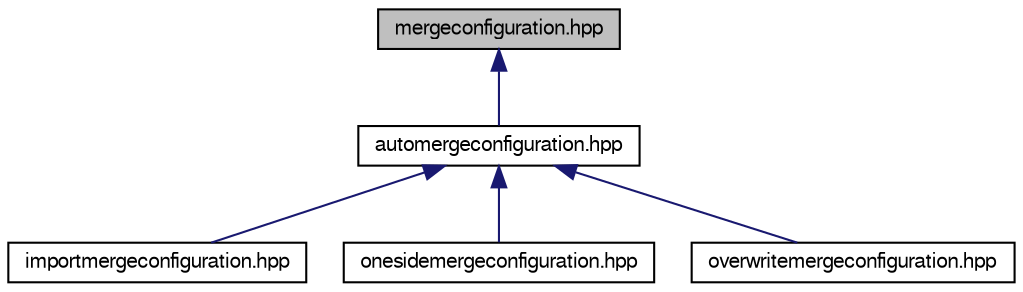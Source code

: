 digraph "mergeconfiguration.hpp"
{
  edge [fontname="FreeSans",fontsize="10",labelfontname="FreeSans",labelfontsize="10"];
  node [fontname="FreeSans",fontsize="10",shape=record];
  Node1 [label="mergeconfiguration.hpp",height=0.2,width=0.4,color="black", fillcolor="grey75", style="filled" fontcolor="black"];
  Node1 -> Node2 [dir="back",color="midnightblue",fontsize="10",style="solid",fontname="FreeSans"];
  Node2 [label="automergeconfiguration.hpp",height=0.2,width=0.4,color="black", fillcolor="white", style="filled",URL="$automergeconfiguration_8hpp.html",tooltip="A configuration for a simple automerge."];
  Node2 -> Node3 [dir="back",color="midnightblue",fontsize="10",style="solid",fontname="FreeSans"];
  Node3 [label="importmergeconfiguration.hpp",height=0.2,width=0.4,color="black", fillcolor="white", style="filled",URL="$importmergeconfiguration_8hpp.html",tooltip="A configuration for a simple automerge and guaranteed conflict resolution by one side."];
  Node2 -> Node4 [dir="back",color="midnightblue",fontsize="10",style="solid",fontname="FreeSans"];
  Node4 [label="onesidemergeconfiguration.hpp",height=0.2,width=0.4,color="black", fillcolor="white", style="filled",URL="$onesidemergeconfiguration_8hpp.html",tooltip="A configuration for a simple automerge and guaranteed conflict resolution by one side."];
  Node2 -> Node5 [dir="back",color="midnightblue",fontsize="10",style="solid",fontname="FreeSans"];
  Node5 [label="overwritemergeconfiguration.hpp",height=0.2,width=0.4,color="black", fillcolor="white", style="filled",URL="$overwritemergeconfiguration_8hpp.html",tooltip="A configuration for a simple automerge and guaranteed conflict resolution by one side."];
}
